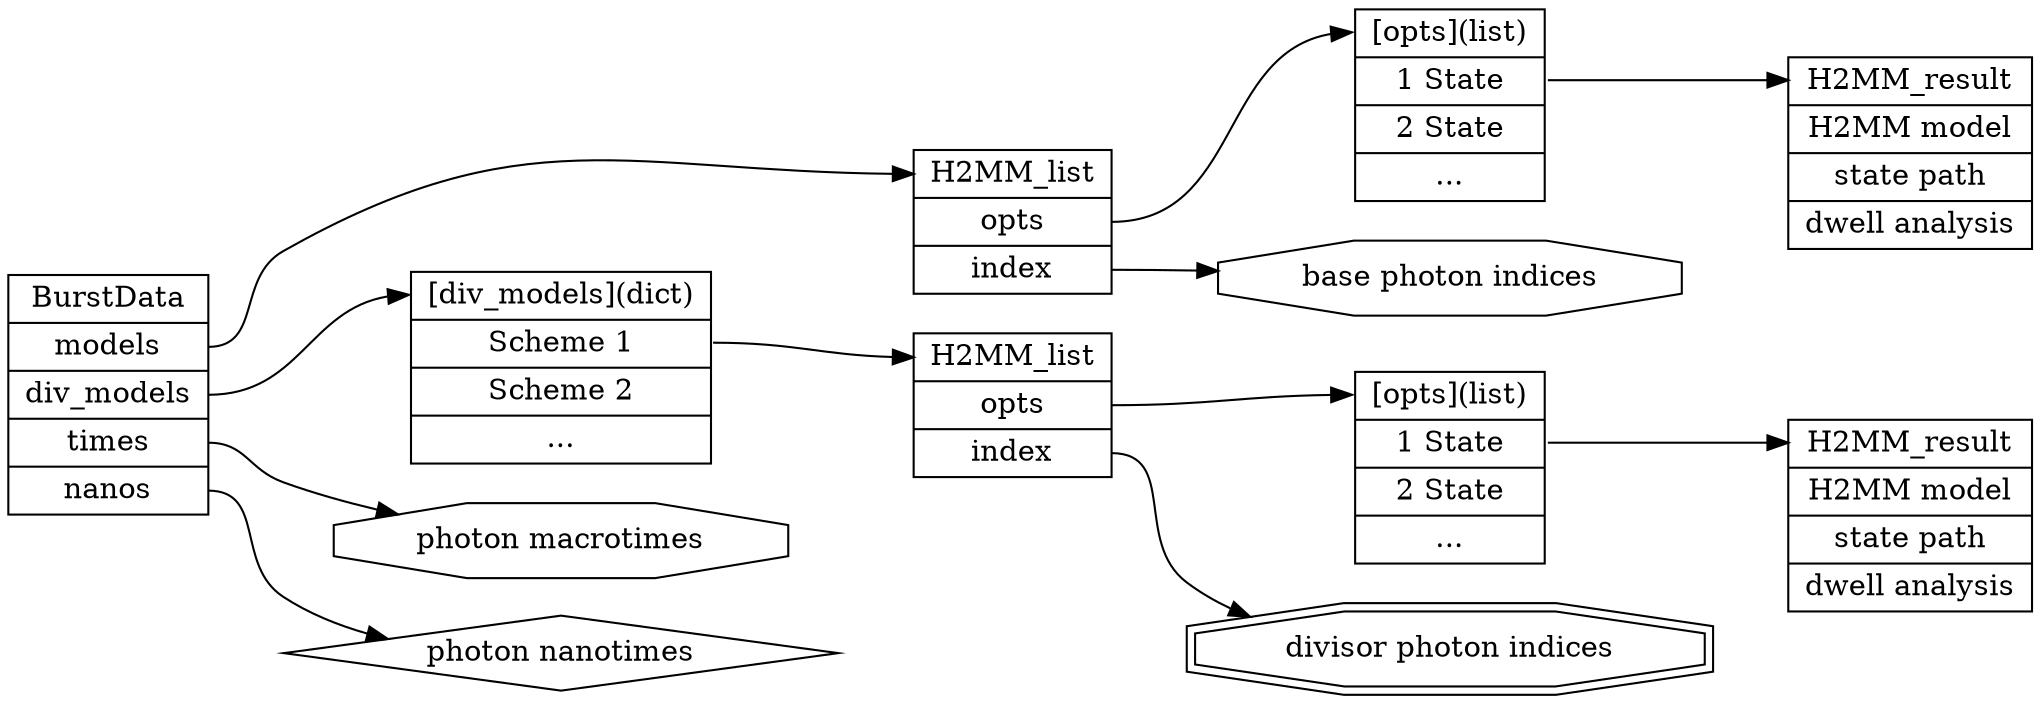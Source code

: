 digraph {
rankdir = "LR";
node [shape = "elipse"];
edge [];
bdata [label="BurstData | <f0> models | <f1> div_models | <f2> times | <f3> nanos" shape="record"];
mdls [label="<f0> H2MM_list | <f1> opts | <f2> index" shape="record"];
mdlst [label="<f0> [opts](list) | <f1> 1 State | 2 State | ..." shape="record"];
mdlrs [label="<f0> H2MM_result | H2MM model | state path | dwell analysis" shape="record"];
dvdct [label="<f0> [div_models](dict) | <f1> Scheme 1| Scheme 2 | ... " shape="record"];
dvls [label="<f0> H2MM_list | <f1> opts | <f2> index" shape="record"];
dvlst [label="<f0> [opts](list) | <f1> 1 State | 2 State | ..." shape="record"];
dvlrs [label="<f0> H2MM_result | H2MM model | state path | dwell analysis" shape="record"];
macro [label="photon macrotimes" shape="octagon"];
nano [label="photon nanotimes" shape="diamond"];
midx [label="base photon indices" shape="octagon"];
didx [label="divisor photon indices" shape="doubleoctagon"];
bdata:f2 -> macro;
bdata:f3 -> nano;
bdata:f0 -> mdls:f0;
bdata:f1 -> dvdct:f0;
mdls:f1 -> mdlst:f0;
mdls:f2 -> midx;
mdlst:f1 -> mdlrs:f0;
dvdct:f1 -> dvls:f0;
dvls:f1 -> dvlst:f0;
dvls:f2 -> didx;
dvlst:f1 -> dvlrs:f0;
{rank = same; mdls; dvls;}
{rank = same; mdlst; dvlst}
{rank = same; mdlrs; dvlrs}
}
